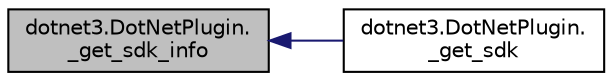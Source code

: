 digraph "dotnet3.DotNetPlugin._get_sdk_info"
{
  edge [fontname="Helvetica",fontsize="10",labelfontname="Helvetica",labelfontsize="10"];
  node [fontname="Helvetica",fontsize="10",shape=record];
  rankdir="LR";
  Node26 [label="dotnet3.DotNetPlugin.\l_get_sdk_info",height=0.2,width=0.4,color="black", fillcolor="grey75", style="filled", fontcolor="black"];
  Node26 -> Node27 [dir="back",color="midnightblue",fontsize="10",style="solid",fontname="Helvetica"];
  Node27 [label="dotnet3.DotNetPlugin.\l_get_sdk",height=0.2,width=0.4,color="black", fillcolor="white", style="filled",URL="$classdotnet3_1_1_dot_net_plugin.html#abf6332bbcc761eb3b072a33634fdbaf1"];
}
